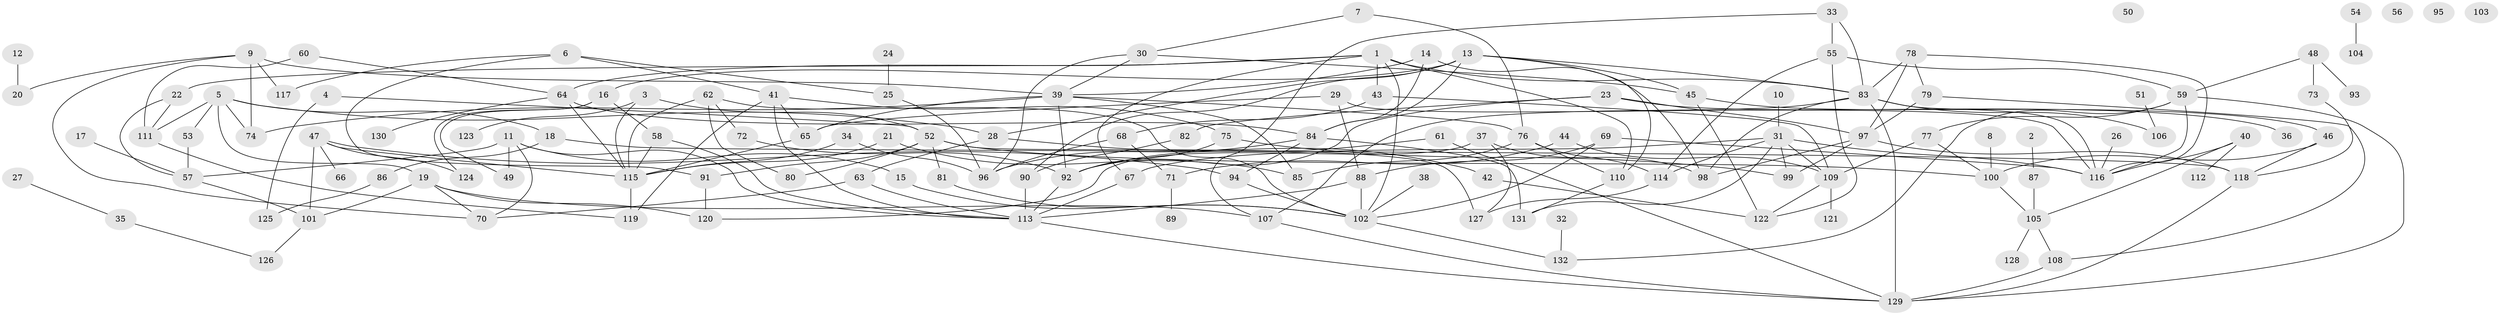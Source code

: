 // Generated by graph-tools (version 1.1) at 2025/13/03/09/25 04:13:06]
// undirected, 132 vertices, 215 edges
graph export_dot {
graph [start="1"]
  node [color=gray90,style=filled];
  1;
  2;
  3;
  4;
  5;
  6;
  7;
  8;
  9;
  10;
  11;
  12;
  13;
  14;
  15;
  16;
  17;
  18;
  19;
  20;
  21;
  22;
  23;
  24;
  25;
  26;
  27;
  28;
  29;
  30;
  31;
  32;
  33;
  34;
  35;
  36;
  37;
  38;
  39;
  40;
  41;
  42;
  43;
  44;
  45;
  46;
  47;
  48;
  49;
  50;
  51;
  52;
  53;
  54;
  55;
  56;
  57;
  58;
  59;
  60;
  61;
  62;
  63;
  64;
  65;
  66;
  67;
  68;
  69;
  70;
  71;
  72;
  73;
  74;
  75;
  76;
  77;
  78;
  79;
  80;
  81;
  82;
  83;
  84;
  85;
  86;
  87;
  88;
  89;
  90;
  91;
  92;
  93;
  94;
  95;
  96;
  97;
  98;
  99;
  100;
  101;
  102;
  103;
  104;
  105;
  106;
  107;
  108;
  109;
  110;
  111;
  112;
  113;
  114;
  115;
  116;
  117;
  118;
  119;
  120;
  121;
  122;
  123;
  124;
  125;
  126;
  127;
  128;
  129;
  130;
  131;
  132;
  1 -- 22;
  1 -- 43;
  1 -- 64;
  1 -- 67;
  1 -- 83;
  1 -- 102;
  1 -- 110;
  2 -- 87;
  3 -- 52;
  3 -- 115;
  3 -- 123;
  4 -- 52;
  4 -- 125;
  5 -- 18;
  5 -- 19;
  5 -- 28;
  5 -- 53;
  5 -- 74;
  5 -- 111;
  6 -- 25;
  6 -- 41;
  6 -- 91;
  6 -- 117;
  7 -- 30;
  7 -- 76;
  8 -- 100;
  9 -- 20;
  9 -- 39;
  9 -- 70;
  9 -- 74;
  9 -- 117;
  10 -- 31;
  11 -- 15;
  11 -- 49;
  11 -- 57;
  11 -- 70;
  11 -- 113;
  12 -- 20;
  13 -- 16;
  13 -- 28;
  13 -- 45;
  13 -- 83;
  13 -- 84;
  13 -- 90;
  13 -- 110;
  14 -- 39;
  14 -- 84;
  14 -- 98;
  15 -- 102;
  16 -- 49;
  16 -- 58;
  16 -- 124;
  17 -- 57;
  18 -- 86;
  18 -- 118;
  19 -- 70;
  19 -- 101;
  19 -- 107;
  19 -- 120;
  21 -- 85;
  21 -- 115;
  22 -- 57;
  22 -- 111;
  23 -- 36;
  23 -- 82;
  23 -- 92;
  23 -- 97;
  24 -- 25;
  25 -- 96;
  26 -- 116;
  27 -- 35;
  28 -- 42;
  28 -- 63;
  29 -- 65;
  29 -- 88;
  29 -- 116;
  30 -- 39;
  30 -- 45;
  30 -- 96;
  31 -- 67;
  31 -- 99;
  31 -- 109;
  31 -- 114;
  31 -- 116;
  31 -- 131;
  32 -- 132;
  33 -- 55;
  33 -- 83;
  33 -- 107;
  34 -- 96;
  34 -- 115;
  35 -- 126;
  37 -- 98;
  37 -- 120;
  37 -- 127;
  38 -- 102;
  39 -- 65;
  39 -- 74;
  39 -- 76;
  39 -- 85;
  39 -- 92;
  40 -- 105;
  40 -- 112;
  40 -- 116;
  41 -- 65;
  41 -- 75;
  41 -- 113;
  41 -- 119;
  42 -- 122;
  43 -- 68;
  43 -- 109;
  44 -- 71;
  44 -- 109;
  45 -- 46;
  45 -- 122;
  46 -- 100;
  46 -- 118;
  47 -- 66;
  47 -- 94;
  47 -- 101;
  47 -- 115;
  47 -- 124;
  48 -- 59;
  48 -- 73;
  48 -- 93;
  51 -- 106;
  52 -- 80;
  52 -- 81;
  52 -- 91;
  52 -- 100;
  52 -- 127;
  53 -- 57;
  54 -- 104;
  55 -- 59;
  55 -- 114;
  55 -- 122;
  57 -- 101;
  58 -- 113;
  58 -- 115;
  59 -- 77;
  59 -- 116;
  59 -- 129;
  59 -- 132;
  60 -- 64;
  60 -- 111;
  61 -- 92;
  61 -- 129;
  62 -- 72;
  62 -- 80;
  62 -- 102;
  62 -- 115;
  63 -- 70;
  63 -- 113;
  64 -- 84;
  64 -- 115;
  64 -- 130;
  65 -- 115;
  67 -- 113;
  68 -- 71;
  68 -- 96;
  69 -- 88;
  69 -- 102;
  69 -- 116;
  71 -- 89;
  72 -- 92;
  73 -- 118;
  75 -- 92;
  75 -- 99;
  76 -- 85;
  76 -- 110;
  76 -- 114;
  77 -- 100;
  77 -- 109;
  78 -- 79;
  78 -- 83;
  78 -- 97;
  78 -- 116;
  79 -- 97;
  79 -- 108;
  81 -- 102;
  82 -- 90;
  83 -- 98;
  83 -- 106;
  83 -- 107;
  83 -- 116;
  83 -- 129;
  84 -- 94;
  84 -- 96;
  84 -- 131;
  86 -- 125;
  87 -- 105;
  88 -- 102;
  88 -- 113;
  90 -- 113;
  91 -- 120;
  92 -- 113;
  94 -- 102;
  97 -- 98;
  97 -- 99;
  97 -- 118;
  100 -- 105;
  101 -- 126;
  102 -- 132;
  105 -- 108;
  105 -- 128;
  107 -- 129;
  108 -- 129;
  109 -- 121;
  109 -- 122;
  110 -- 131;
  111 -- 119;
  113 -- 129;
  114 -- 127;
  115 -- 119;
  118 -- 129;
}
